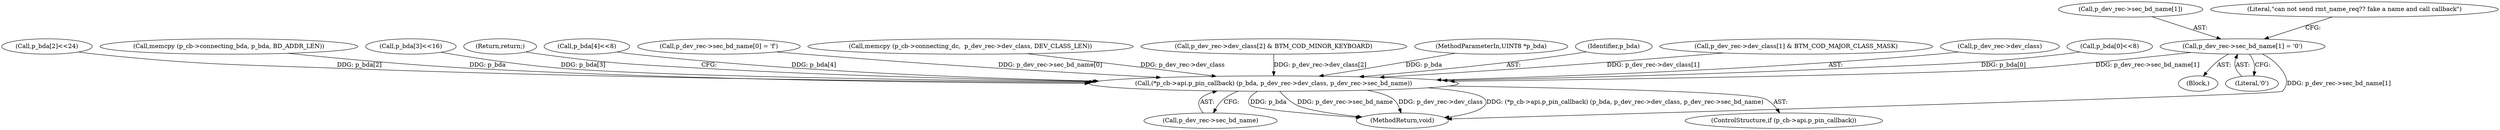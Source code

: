 digraph "0_Android_c677ee92595335233eb0e7b59809a1a94e7a678a_0@array" {
"1000461" [label="(Call,p_dev_rec->sec_bd_name[1] = '0')"];
"1000481" [label="(Call,(*p_cb->api.p_pin_callback) (p_bda, p_dev_rec->dev_class, p_dev_rec->sec_bd_name))"];
"1000481" [label="(Call,(*p_cb->api.p_pin_callback) (p_bda, p_dev_rec->dev_class, p_dev_rec->sec_bd_name))"];
"1000482" [label="(Identifier,p_bda)"];
"1000467" [label="(Literal,'0')"];
"1000486" [label="(Call,p_dev_rec->sec_bd_name)"];
"1000490" [label="(MethodReturn,void)"];
"1000462" [label="(Call,p_dev_rec->sec_bd_name[1])"];
"1000475" [label="(ControlStructure,if (p_cb->api.p_pin_callback))"];
"1000360" [label="(Call,p_dev_rec->dev_class[1] & BTM_COD_MAJOR_CLASS_MASK)"];
"1000448" [label="(Block,)"];
"1000483" [label="(Call,p_dev_rec->dev_class)"];
"1000138" [label="(Call,p_bda[0]<<8)"];
"1000147" [label="(Call,p_bda[2]<<24)"];
"1000393" [label="(Call,memcpy (p_cb->connecting_bda, p_bda, BD_ADDR_LEN))"];
"1000153" [label="(Call,p_bda[3]<<16)"];
"1000461" [label="(Call,p_dev_rec->sec_bd_name[1] = '0')"];
"1000489" [label="(Return,return;)"];
"1000159" [label="(Call,p_bda[4]<<8)"];
"1000454" [label="(Call,p_dev_rec->sec_bd_name[0] = 'f')"];
"1000399" [label="(Call,memcpy (p_cb->connecting_dc,  p_dev_rec->dev_class, DEV_CLASS_LEN))"];
"1000368" [label="(Call,p_dev_rec->dev_class[2] & BTM_COD_MINOR_KEYBOARD)"];
"1000469" [label="(Literal,\"can not send rmt_name_req?? fake a name and call callback\")"];
"1000123" [label="(MethodParameterIn,UINT8 *p_bda)"];
"1000461" -> "1000448"  [label="AST: "];
"1000461" -> "1000467"  [label="CFG: "];
"1000462" -> "1000461"  [label="AST: "];
"1000467" -> "1000461"  [label="AST: "];
"1000469" -> "1000461"  [label="CFG: "];
"1000461" -> "1000490"  [label="DDG: p_dev_rec->sec_bd_name[1]"];
"1000461" -> "1000481"  [label="DDG: p_dev_rec->sec_bd_name[1]"];
"1000481" -> "1000475"  [label="AST: "];
"1000481" -> "1000486"  [label="CFG: "];
"1000482" -> "1000481"  [label="AST: "];
"1000483" -> "1000481"  [label="AST: "];
"1000486" -> "1000481"  [label="AST: "];
"1000489" -> "1000481"  [label="CFG: "];
"1000481" -> "1000490"  [label="DDG: p_dev_rec->sec_bd_name"];
"1000481" -> "1000490"  [label="DDG: p_dev_rec->dev_class"];
"1000481" -> "1000490"  [label="DDG: (*p_cb->api.p_pin_callback) (p_bda, p_dev_rec->dev_class, p_dev_rec->sec_bd_name)"];
"1000481" -> "1000490"  [label="DDG: p_bda"];
"1000393" -> "1000481"  [label="DDG: p_bda"];
"1000159" -> "1000481"  [label="DDG: p_bda[4]"];
"1000147" -> "1000481"  [label="DDG: p_bda[2]"];
"1000153" -> "1000481"  [label="DDG: p_bda[3]"];
"1000138" -> "1000481"  [label="DDG: p_bda[0]"];
"1000123" -> "1000481"  [label="DDG: p_bda"];
"1000368" -> "1000481"  [label="DDG: p_dev_rec->dev_class[2]"];
"1000360" -> "1000481"  [label="DDG: p_dev_rec->dev_class[1]"];
"1000399" -> "1000481"  [label="DDG: p_dev_rec->dev_class"];
"1000454" -> "1000481"  [label="DDG: p_dev_rec->sec_bd_name[0]"];
}
